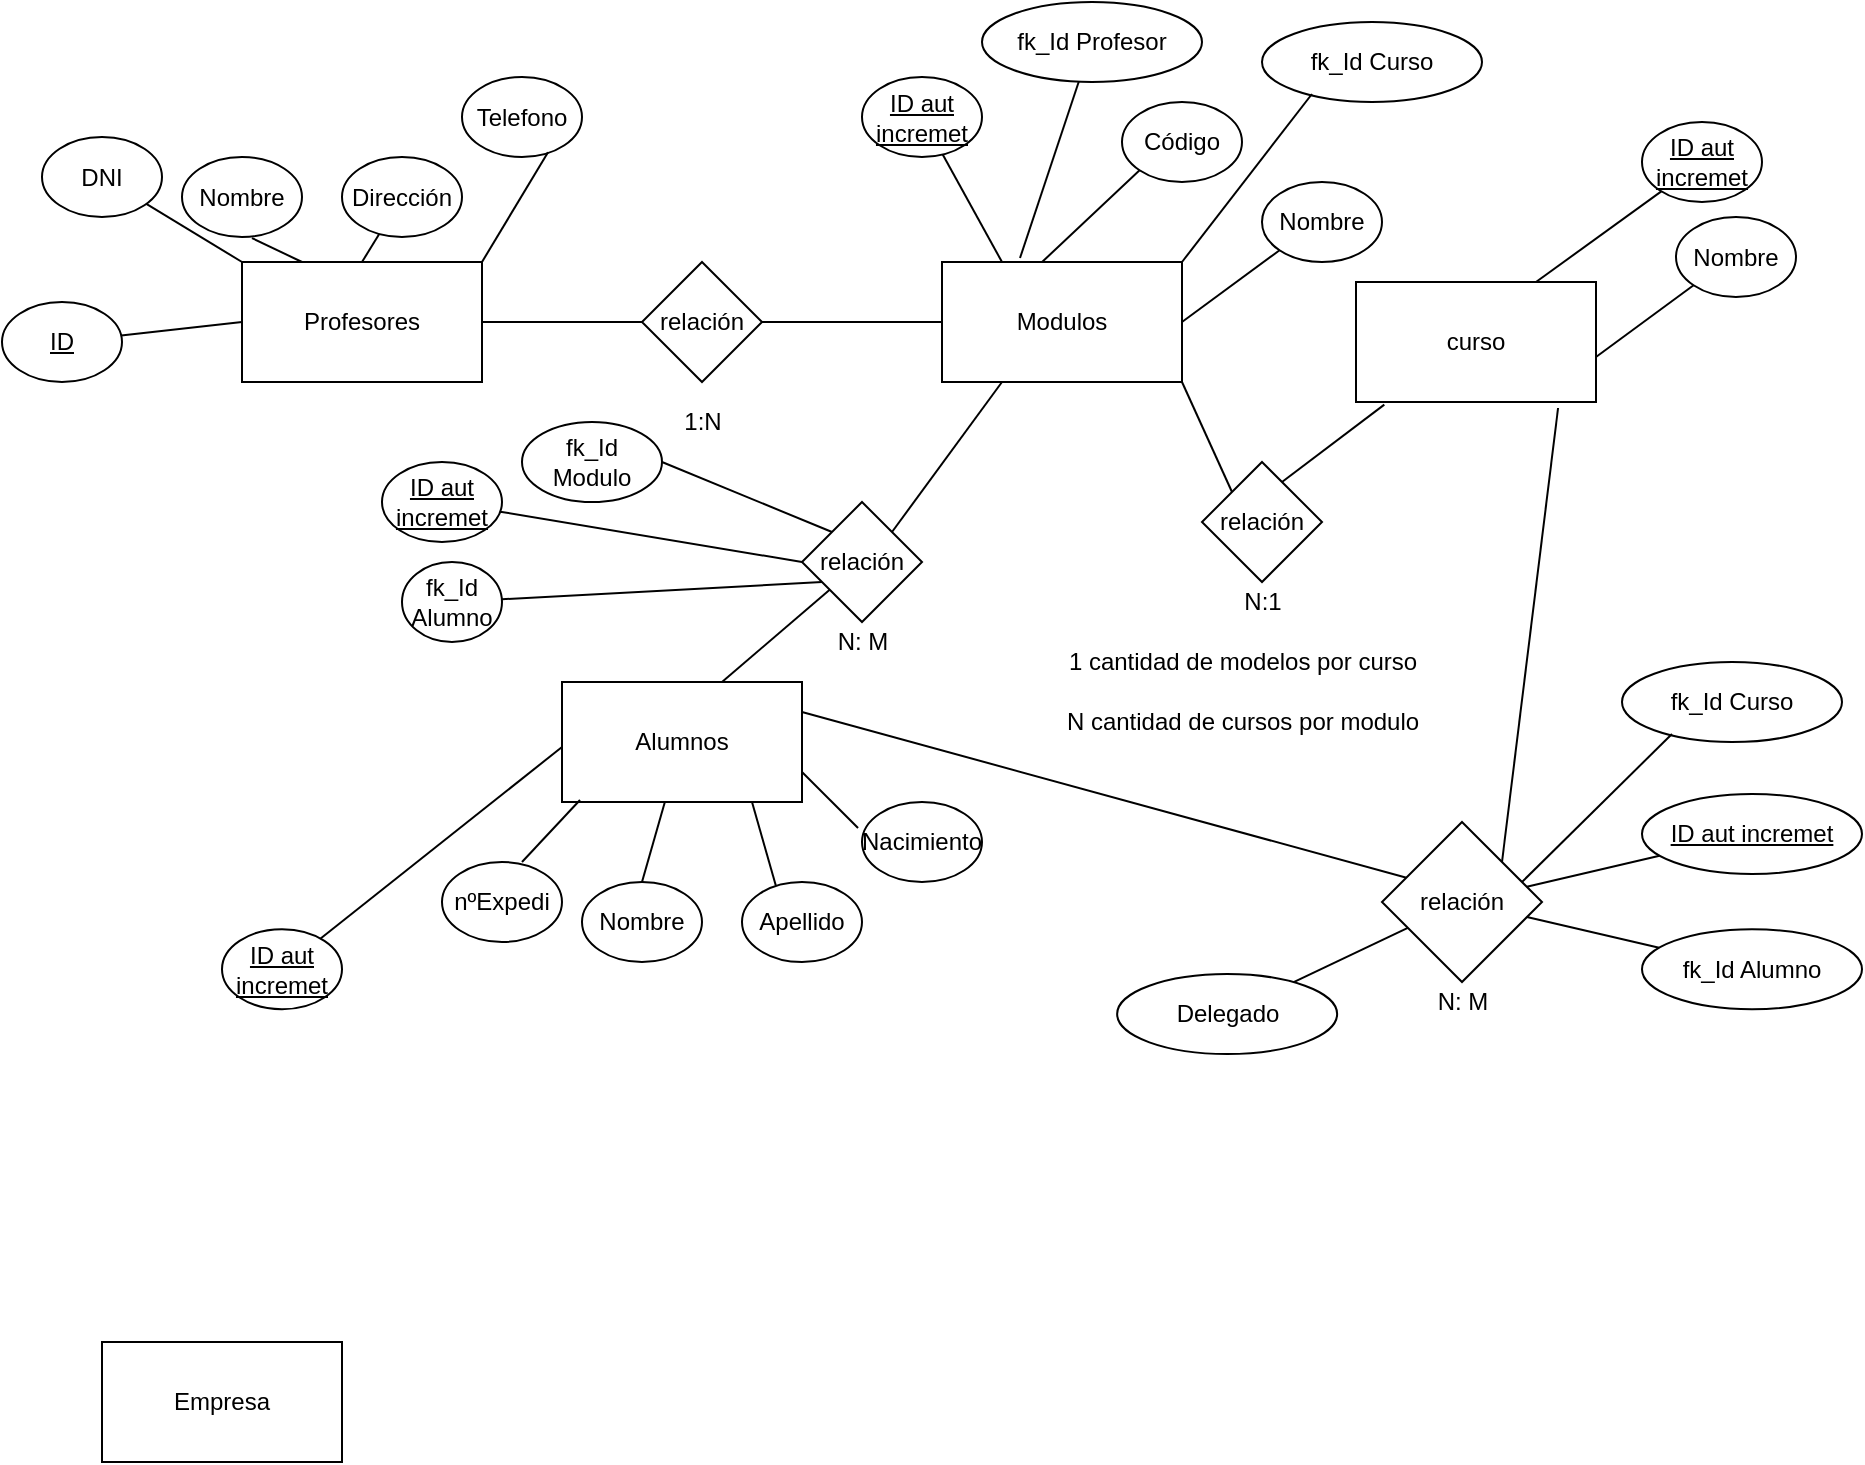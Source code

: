 <mxfile version="18.1.3" type="github">
  <diagram id="C5RBs43oDa-KdzZeNtuy" name="Page-1">
    <mxGraphModel dx="705" dy="648" grid="1" gridSize="10" guides="1" tooltips="1" connect="1" arrows="1" fold="1" page="1" pageScale="1" pageWidth="827" pageHeight="1169" math="0" shadow="0">
      <root>
        <mxCell id="WIyWlLk6GJQsqaUBKTNV-0" />
        <mxCell id="WIyWlLk6GJQsqaUBKTNV-1" parent="WIyWlLk6GJQsqaUBKTNV-0" />
        <mxCell id="4g9OxyxRS3rQaFX1m6lN-0" value="Profesores" style="rounded=0;whiteSpace=wrap;html=1;" parent="WIyWlLk6GJQsqaUBKTNV-1" vertex="1">
          <mxGeometry x="150" y="130" width="120" height="60" as="geometry" />
        </mxCell>
        <mxCell id="4g9OxyxRS3rQaFX1m6lN-1" value="Modulos" style="rounded=0;whiteSpace=wrap;html=1;" parent="WIyWlLk6GJQsqaUBKTNV-1" vertex="1">
          <mxGeometry x="500" y="130" width="120" height="60" as="geometry" />
        </mxCell>
        <mxCell id="4g9OxyxRS3rQaFX1m6lN-2" value="Alumnos" style="rounded=0;whiteSpace=wrap;html=1;" parent="WIyWlLk6GJQsqaUBKTNV-1" vertex="1">
          <mxGeometry x="310" y="340" width="120" height="60" as="geometry" />
        </mxCell>
        <mxCell id="4g9OxyxRS3rQaFX1m6lN-3" value="relación" style="rhombus;whiteSpace=wrap;html=1;" parent="WIyWlLk6GJQsqaUBKTNV-1" vertex="1">
          <mxGeometry x="350" y="130" width="60" height="60" as="geometry" />
        </mxCell>
        <mxCell id="4g9OxyxRS3rQaFX1m6lN-5" value="" style="endArrow=none;html=1;rounded=0;exitX=1;exitY=0.5;exitDx=0;exitDy=0;entryX=0;entryY=0.5;entryDx=0;entryDy=0;" parent="WIyWlLk6GJQsqaUBKTNV-1" source="4g9OxyxRS3rQaFX1m6lN-0" target="4g9OxyxRS3rQaFX1m6lN-3" edge="1">
          <mxGeometry width="50" height="50" relative="1" as="geometry">
            <mxPoint x="270" y="220" as="sourcePoint" />
            <mxPoint x="440" y="290" as="targetPoint" />
          </mxGeometry>
        </mxCell>
        <mxCell id="4g9OxyxRS3rQaFX1m6lN-6" value="" style="endArrow=none;html=1;rounded=0;exitX=1;exitY=0.5;exitDx=0;exitDy=0;entryX=0;entryY=0.5;entryDx=0;entryDy=0;" parent="WIyWlLk6GJQsqaUBKTNV-1" source="4g9OxyxRS3rQaFX1m6lN-3" target="4g9OxyxRS3rQaFX1m6lN-1" edge="1">
          <mxGeometry width="50" height="50" relative="1" as="geometry">
            <mxPoint x="414" y="159.5" as="sourcePoint" />
            <mxPoint x="494" y="159.5" as="targetPoint" />
          </mxGeometry>
        </mxCell>
        <mxCell id="4g9OxyxRS3rQaFX1m6lN-7" value="relación" style="rhombus;whiteSpace=wrap;html=1;" parent="WIyWlLk6GJQsqaUBKTNV-1" vertex="1">
          <mxGeometry x="430" y="250" width="60" height="60" as="geometry" />
        </mxCell>
        <mxCell id="4g9OxyxRS3rQaFX1m6lN-8" value="" style="endArrow=none;html=1;rounded=0;" parent="WIyWlLk6GJQsqaUBKTNV-1" target="4g9OxyxRS3rQaFX1m6lN-7" edge="1">
          <mxGeometry width="50" height="50" relative="1" as="geometry">
            <mxPoint x="390" y="340" as="sourcePoint" />
            <mxPoint x="440" y="290" as="targetPoint" />
          </mxGeometry>
        </mxCell>
        <mxCell id="4g9OxyxRS3rQaFX1m6lN-9" value="" style="endArrow=none;html=1;rounded=0;entryX=0.25;entryY=1;entryDx=0;entryDy=0;exitX=1;exitY=0;exitDx=0;exitDy=0;" parent="WIyWlLk6GJQsqaUBKTNV-1" source="4g9OxyxRS3rQaFX1m6lN-7" target="4g9OxyxRS3rQaFX1m6lN-1" edge="1">
          <mxGeometry width="50" height="50" relative="1" as="geometry">
            <mxPoint x="490" y="260" as="sourcePoint" />
            <mxPoint x="540" y="210" as="targetPoint" />
          </mxGeometry>
        </mxCell>
        <mxCell id="4g9OxyxRS3rQaFX1m6lN-10" value="nºExpedi" style="ellipse;whiteSpace=wrap;html=1;" parent="WIyWlLk6GJQsqaUBKTNV-1" vertex="1">
          <mxGeometry x="250" y="430" width="60" height="40" as="geometry" />
        </mxCell>
        <mxCell id="4g9OxyxRS3rQaFX1m6lN-11" value="Nombre" style="ellipse;whiteSpace=wrap;html=1;" parent="WIyWlLk6GJQsqaUBKTNV-1" vertex="1">
          <mxGeometry x="320" y="440" width="60" height="40" as="geometry" />
        </mxCell>
        <mxCell id="4g9OxyxRS3rQaFX1m6lN-12" value="Apellido" style="ellipse;whiteSpace=wrap;html=1;" parent="WIyWlLk6GJQsqaUBKTNV-1" vertex="1">
          <mxGeometry x="400" y="440" width="60" height="40" as="geometry" />
        </mxCell>
        <mxCell id="4g9OxyxRS3rQaFX1m6lN-13" value="Nacimiento" style="ellipse;whiteSpace=wrap;html=1;" parent="WIyWlLk6GJQsqaUBKTNV-1" vertex="1">
          <mxGeometry x="460" y="400" width="60" height="40" as="geometry" />
        </mxCell>
        <mxCell id="4g9OxyxRS3rQaFX1m6lN-14" value="" style="endArrow=none;html=1;rounded=0;entryX=0.075;entryY=0.983;entryDx=0;entryDy=0;entryPerimeter=0;" parent="WIyWlLk6GJQsqaUBKTNV-1" target="4g9OxyxRS3rQaFX1m6lN-2" edge="1">
          <mxGeometry width="50" height="50" relative="1" as="geometry">
            <mxPoint x="290" y="430" as="sourcePoint" />
            <mxPoint x="320" y="390" as="targetPoint" />
          </mxGeometry>
        </mxCell>
        <mxCell id="4g9OxyxRS3rQaFX1m6lN-15" value="" style="endArrow=none;html=1;rounded=0;exitX=0.5;exitY=0;exitDx=0;exitDy=0;" parent="WIyWlLk6GJQsqaUBKTNV-1" source="4g9OxyxRS3rQaFX1m6lN-11" target="4g9OxyxRS3rQaFX1m6lN-2" edge="1">
          <mxGeometry width="50" height="50" relative="1" as="geometry">
            <mxPoint x="300" y="440" as="sourcePoint" />
            <mxPoint x="330" y="400" as="targetPoint" />
          </mxGeometry>
        </mxCell>
        <mxCell id="4g9OxyxRS3rQaFX1m6lN-16" value="" style="endArrow=none;html=1;rounded=0;exitX=0.283;exitY=0.05;exitDx=0;exitDy=0;exitPerimeter=0;" parent="WIyWlLk6GJQsqaUBKTNV-1" source="4g9OxyxRS3rQaFX1m6lN-12" edge="1">
          <mxGeometry width="50" height="50" relative="1" as="geometry">
            <mxPoint x="355" y="450" as="sourcePoint" />
            <mxPoint x="405" y="400" as="targetPoint" />
          </mxGeometry>
        </mxCell>
        <mxCell id="4g9OxyxRS3rQaFX1m6lN-17" value="" style="endArrow=none;html=1;rounded=0;exitX=-0.033;exitY=0.325;exitDx=0;exitDy=0;exitPerimeter=0;entryX=1;entryY=0.75;entryDx=0;entryDy=0;" parent="WIyWlLk6GJQsqaUBKTNV-1" source="4g9OxyxRS3rQaFX1m6lN-13" target="4g9OxyxRS3rQaFX1m6lN-2" edge="1">
          <mxGeometry width="50" height="50" relative="1" as="geometry">
            <mxPoint x="426.98" y="452" as="sourcePoint" />
            <mxPoint x="415" y="410" as="targetPoint" />
          </mxGeometry>
        </mxCell>
        <mxCell id="4g9OxyxRS3rQaFX1m6lN-18" value="Nombre" style="ellipse;whiteSpace=wrap;html=1;" parent="WIyWlLk6GJQsqaUBKTNV-1" vertex="1">
          <mxGeometry x="660" y="90" width="60" height="40" as="geometry" />
        </mxCell>
        <mxCell id="4g9OxyxRS3rQaFX1m6lN-19" value="Código" style="ellipse;whiteSpace=wrap;html=1;" parent="WIyWlLk6GJQsqaUBKTNV-1" vertex="1">
          <mxGeometry x="590" y="50" width="60" height="40" as="geometry" />
        </mxCell>
        <mxCell id="4g9OxyxRS3rQaFX1m6lN-20" value="" style="endArrow=none;html=1;rounded=0;exitX=0;exitY=1;exitDx=0;exitDy=0;entryX=1;entryY=0.5;entryDx=0;entryDy=0;" parent="WIyWlLk6GJQsqaUBKTNV-1" source="4g9OxyxRS3rQaFX1m6lN-18" target="4g9OxyxRS3rQaFX1m6lN-1" edge="1">
          <mxGeometry width="50" height="50" relative="1" as="geometry">
            <mxPoint x="615" y="100" as="sourcePoint" />
            <mxPoint x="665" y="50" as="targetPoint" />
          </mxGeometry>
        </mxCell>
        <mxCell id="4g9OxyxRS3rQaFX1m6lN-21" value="" style="endArrow=none;html=1;rounded=0;exitX=0;exitY=1;exitDx=0;exitDy=0;entryX=0.417;entryY=0;entryDx=0;entryDy=0;entryPerimeter=0;" parent="WIyWlLk6GJQsqaUBKTNV-1" source="4g9OxyxRS3rQaFX1m6lN-19" target="4g9OxyxRS3rQaFX1m6lN-1" edge="1">
          <mxGeometry width="50" height="50" relative="1" as="geometry">
            <mxPoint x="526.98" y="77" as="sourcePoint" />
            <mxPoint x="530" y="10" as="targetPoint" />
          </mxGeometry>
        </mxCell>
        <mxCell id="4g9OxyxRS3rQaFX1m6lN-23" value="DNI" style="ellipse;whiteSpace=wrap;html=1;" parent="WIyWlLk6GJQsqaUBKTNV-1" vertex="1">
          <mxGeometry x="50" y="67.5" width="60" height="40" as="geometry" />
        </mxCell>
        <mxCell id="4g9OxyxRS3rQaFX1m6lN-24" value="Nombre" style="ellipse;whiteSpace=wrap;html=1;" parent="WIyWlLk6GJQsqaUBKTNV-1" vertex="1">
          <mxGeometry x="120" y="77.5" width="60" height="40" as="geometry" />
        </mxCell>
        <mxCell id="4g9OxyxRS3rQaFX1m6lN-25" value="Dirección" style="ellipse;whiteSpace=wrap;html=1;" parent="WIyWlLk6GJQsqaUBKTNV-1" vertex="1">
          <mxGeometry x="200" y="77.5" width="60" height="40" as="geometry" />
        </mxCell>
        <mxCell id="4g9OxyxRS3rQaFX1m6lN-26" value="Telefono" style="ellipse;whiteSpace=wrap;html=1;" parent="WIyWlLk6GJQsqaUBKTNV-1" vertex="1">
          <mxGeometry x="260" y="37.5" width="60" height="40" as="geometry" />
        </mxCell>
        <mxCell id="4g9OxyxRS3rQaFX1m6lN-27" value="" style="endArrow=none;html=1;rounded=0;entryX=0;entryY=0;entryDx=0;entryDy=0;" parent="WIyWlLk6GJQsqaUBKTNV-1" source="4g9OxyxRS3rQaFX1m6lN-23" target="4g9OxyxRS3rQaFX1m6lN-0" edge="1">
          <mxGeometry width="50" height="50" relative="1" as="geometry">
            <mxPoint x="80" y="110" as="sourcePoint" />
            <mxPoint x="119" y="36.48" as="targetPoint" />
          </mxGeometry>
        </mxCell>
        <mxCell id="4g9OxyxRS3rQaFX1m6lN-28" value="" style="endArrow=none;html=1;rounded=0;entryX=0.25;entryY=0;entryDx=0;entryDy=0;exitX=0.583;exitY=1.013;exitDx=0;exitDy=0;exitPerimeter=0;" parent="WIyWlLk6GJQsqaUBKTNV-1" source="4g9OxyxRS3rQaFX1m6lN-24" target="4g9OxyxRS3rQaFX1m6lN-0" edge="1">
          <mxGeometry width="50" height="50" relative="1" as="geometry">
            <mxPoint x="170" y="110" as="sourcePoint" />
            <mxPoint x="161.429" y="37.5" as="targetPoint" />
          </mxGeometry>
        </mxCell>
        <mxCell id="4g9OxyxRS3rQaFX1m6lN-29" value="" style="endArrow=none;html=1;rounded=0;entryX=0.5;entryY=0;entryDx=0;entryDy=0;" parent="WIyWlLk6GJQsqaUBKTNV-1" source="4g9OxyxRS3rQaFX1m6lN-25" target="4g9OxyxRS3rQaFX1m6lN-0" edge="1">
          <mxGeometry width="50" height="50" relative="1" as="geometry">
            <mxPoint x="155" y="87.5" as="sourcePoint" />
            <mxPoint x="205" y="37.5" as="targetPoint" />
          </mxGeometry>
        </mxCell>
        <mxCell id="4g9OxyxRS3rQaFX1m6lN-30" value="" style="endArrow=none;html=1;rounded=0;exitX=0.717;exitY=0.941;exitDx=0;exitDy=0;exitPerimeter=0;entryX=1;entryY=0;entryDx=0;entryDy=0;" parent="WIyWlLk6GJQsqaUBKTNV-1" source="4g9OxyxRS3rQaFX1m6lN-26" target="4g9OxyxRS3rQaFX1m6lN-0" edge="1">
          <mxGeometry width="50" height="50" relative="1" as="geometry">
            <mxPoint x="226.98" y="89.5" as="sourcePoint" />
            <mxPoint x="230" y="22.5" as="targetPoint" />
          </mxGeometry>
        </mxCell>
        <mxCell id="4g9OxyxRS3rQaFX1m6lN-33" value="&lt;u&gt;ID&lt;/u&gt;" style="ellipse;whiteSpace=wrap;html=1;" parent="WIyWlLk6GJQsqaUBKTNV-1" vertex="1">
          <mxGeometry x="30" y="150" width="60" height="40" as="geometry" />
        </mxCell>
        <mxCell id="4g9OxyxRS3rQaFX1m6lN-34" value="" style="endArrow=none;html=1;rounded=0;entryX=0;entryY=0.5;entryDx=0;entryDy=0;" parent="WIyWlLk6GJQsqaUBKTNV-1" source="4g9OxyxRS3rQaFX1m6lN-33" target="4g9OxyxRS3rQaFX1m6lN-0" edge="1">
          <mxGeometry width="50" height="50" relative="1" as="geometry">
            <mxPoint x="80" y="172.5" as="sourcePoint" />
            <mxPoint x="150" y="192.5" as="targetPoint" />
          </mxGeometry>
        </mxCell>
        <mxCell id="4g9OxyxRS3rQaFX1m6lN-36" value="curso" style="rounded=0;whiteSpace=wrap;html=1;" parent="WIyWlLk6GJQsqaUBKTNV-1" vertex="1">
          <mxGeometry x="707" y="140" width="120" height="60" as="geometry" />
        </mxCell>
        <mxCell id="4g9OxyxRS3rQaFX1m6lN-37" value="relación" style="rhombus;whiteSpace=wrap;html=1;" parent="WIyWlLk6GJQsqaUBKTNV-1" vertex="1">
          <mxGeometry x="630" y="230" width="60" height="60" as="geometry" />
        </mxCell>
        <mxCell id="4g9OxyxRS3rQaFX1m6lN-38" value="" style="endArrow=none;html=1;rounded=0;entryX=0;entryY=0;entryDx=0;entryDy=0;exitX=1;exitY=1;exitDx=0;exitDy=0;" parent="WIyWlLk6GJQsqaUBKTNV-1" source="4g9OxyxRS3rQaFX1m6lN-1" target="4g9OxyxRS3rQaFX1m6lN-37" edge="1">
          <mxGeometry width="50" height="50" relative="1" as="geometry">
            <mxPoint x="370" y="300" as="sourcePoint" />
            <mxPoint x="420" y="250" as="targetPoint" />
          </mxGeometry>
        </mxCell>
        <mxCell id="4g9OxyxRS3rQaFX1m6lN-39" value="" style="endArrow=none;html=1;rounded=0;exitX=0.118;exitY=1.022;exitDx=0;exitDy=0;exitPerimeter=0;" parent="WIyWlLk6GJQsqaUBKTNV-1" source="4g9OxyxRS3rQaFX1m6lN-36" edge="1">
          <mxGeometry width="50" height="50" relative="1" as="geometry">
            <mxPoint x="630" y="200" as="sourcePoint" />
            <mxPoint x="670" y="240" as="targetPoint" />
          </mxGeometry>
        </mxCell>
        <mxCell id="4g9OxyxRS3rQaFX1m6lN-40" value="&lt;u&gt;ID aut incremet&lt;/u&gt;" style="ellipse;whiteSpace=wrap;html=1;" parent="WIyWlLk6GJQsqaUBKTNV-1" vertex="1">
          <mxGeometry x="850" y="60" width="60" height="40" as="geometry" />
        </mxCell>
        <mxCell id="4g9OxyxRS3rQaFX1m6lN-41" value="" style="endArrow=none;html=1;rounded=0;entryX=0.75;entryY=0;entryDx=0;entryDy=0;" parent="WIyWlLk6GJQsqaUBKTNV-1" source="4g9OxyxRS3rQaFX1m6lN-40" target="4g9OxyxRS3rQaFX1m6lN-36" edge="1">
          <mxGeometry width="50" height="50" relative="1" as="geometry">
            <mxPoint x="810" y="262.5" as="sourcePoint" />
            <mxPoint x="880" y="250" as="targetPoint" />
          </mxGeometry>
        </mxCell>
        <mxCell id="4g9OxyxRS3rQaFX1m6lN-42" value="Nombre" style="ellipse;whiteSpace=wrap;html=1;" parent="WIyWlLk6GJQsqaUBKTNV-1" vertex="1">
          <mxGeometry x="867" y="107.5" width="60" height="40" as="geometry" />
        </mxCell>
        <mxCell id="4g9OxyxRS3rQaFX1m6lN-43" value="" style="endArrow=none;html=1;rounded=0;exitX=0;exitY=1;exitDx=0;exitDy=0;entryX=1;entryY=0.5;entryDx=0;entryDy=0;" parent="WIyWlLk6GJQsqaUBKTNV-1" source="4g9OxyxRS3rQaFX1m6lN-42" edge="1">
          <mxGeometry width="50" height="50" relative="1" as="geometry">
            <mxPoint x="822" y="117.5" as="sourcePoint" />
            <mxPoint x="827" y="177.5" as="targetPoint" />
          </mxGeometry>
        </mxCell>
        <mxCell id="4g9OxyxRS3rQaFX1m6lN-44" value="&lt;u&gt;ID aut incremet&lt;/u&gt;" style="ellipse;whiteSpace=wrap;html=1;" parent="WIyWlLk6GJQsqaUBKTNV-1" vertex="1">
          <mxGeometry x="460" y="37.5" width="60" height="40" as="geometry" />
        </mxCell>
        <mxCell id="4g9OxyxRS3rQaFX1m6lN-45" value="" style="endArrow=none;html=1;rounded=0;entryX=0.25;entryY=0;entryDx=0;entryDy=0;" parent="WIyWlLk6GJQsqaUBKTNV-1" source="4g9OxyxRS3rQaFX1m6lN-44" target="4g9OxyxRS3rQaFX1m6lN-1" edge="1">
          <mxGeometry width="50" height="50" relative="1" as="geometry">
            <mxPoint x="510" y="60" as="sourcePoint" />
            <mxPoint x="580" y="47.5" as="targetPoint" />
          </mxGeometry>
        </mxCell>
        <mxCell id="4g9OxyxRS3rQaFX1m6lN-46" value="&lt;u&gt;ID aut incremet&lt;/u&gt;" style="ellipse;whiteSpace=wrap;html=1;" parent="WIyWlLk6GJQsqaUBKTNV-1" vertex="1">
          <mxGeometry x="140" y="463.59" width="60" height="40" as="geometry" />
        </mxCell>
        <mxCell id="4g9OxyxRS3rQaFX1m6lN-47" value="" style="endArrow=none;html=1;rounded=0;entryX=0.25;entryY=0;entryDx=0;entryDy=0;" parent="WIyWlLk6GJQsqaUBKTNV-1" source="4g9OxyxRS3rQaFX1m6lN-46" edge="1">
          <mxGeometry width="50" height="50" relative="1" as="geometry">
            <mxPoint x="290" y="302.5" as="sourcePoint" />
            <mxPoint x="310" y="372.5" as="targetPoint" />
          </mxGeometry>
        </mxCell>
        <mxCell id="4g9OxyxRS3rQaFX1m6lN-48" value="N:1" style="text;html=1;align=center;verticalAlign=middle;resizable=0;points=[];autosize=1;strokeColor=none;fillColor=none;" parent="WIyWlLk6GJQsqaUBKTNV-1" vertex="1">
          <mxGeometry x="645" y="290" width="30" height="20" as="geometry" />
        </mxCell>
        <mxCell id="4g9OxyxRS3rQaFX1m6lN-49" value="1 cantidad de modelos por curso" style="text;html=1;align=center;verticalAlign=middle;resizable=0;points=[];autosize=1;strokeColor=none;fillColor=none;" parent="WIyWlLk6GJQsqaUBKTNV-1" vertex="1">
          <mxGeometry x="555" y="320" width="190" height="20" as="geometry" />
        </mxCell>
        <mxCell id="4g9OxyxRS3rQaFX1m6lN-51" value="N cantidad de cursos por modulo" style="text;html=1;align=center;verticalAlign=middle;resizable=0;points=[];autosize=1;strokeColor=none;fillColor=none;" parent="WIyWlLk6GJQsqaUBKTNV-1" vertex="1">
          <mxGeometry x="555" y="350" width="190" height="20" as="geometry" />
        </mxCell>
        <mxCell id="4g9OxyxRS3rQaFX1m6lN-52" value="" style="endArrow=none;html=1;rounded=0;exitX=1;exitY=0.25;exitDx=0;exitDy=0;" parent="WIyWlLk6GJQsqaUBKTNV-1" source="4g9OxyxRS3rQaFX1m6lN-2" edge="1">
          <mxGeometry width="50" height="50" relative="1" as="geometry">
            <mxPoint x="490" y="330" as="sourcePoint" />
            <mxPoint x="740" y="440" as="targetPoint" />
          </mxGeometry>
        </mxCell>
        <mxCell id="4g9OxyxRS3rQaFX1m6lN-53" value="relación" style="rhombus;whiteSpace=wrap;html=1;" parent="WIyWlLk6GJQsqaUBKTNV-1" vertex="1">
          <mxGeometry x="720" y="410" width="80" height="80" as="geometry" />
        </mxCell>
        <mxCell id="4g9OxyxRS3rQaFX1m6lN-54" value="" style="endArrow=none;html=1;rounded=0;entryX=0.842;entryY=1.05;entryDx=0;entryDy=0;entryPerimeter=0;exitX=1;exitY=0;exitDx=0;exitDy=0;" parent="WIyWlLk6GJQsqaUBKTNV-1" source="4g9OxyxRS3rQaFX1m6lN-53" target="4g9OxyxRS3rQaFX1m6lN-36" edge="1">
          <mxGeometry width="50" height="50" relative="1" as="geometry">
            <mxPoint x="490" y="330" as="sourcePoint" />
            <mxPoint x="540" y="280" as="targetPoint" />
          </mxGeometry>
        </mxCell>
        <mxCell id="4g9OxyxRS3rQaFX1m6lN-55" value="N: M" style="text;html=1;align=center;verticalAlign=middle;resizable=0;points=[];autosize=1;strokeColor=none;fillColor=none;" parent="WIyWlLk6GJQsqaUBKTNV-1" vertex="1">
          <mxGeometry x="740" y="490" width="40" height="20" as="geometry" />
        </mxCell>
        <mxCell id="4g9OxyxRS3rQaFX1m6lN-56" value="N: M" style="text;html=1;align=center;verticalAlign=middle;resizable=0;points=[];autosize=1;strokeColor=none;fillColor=none;" parent="WIyWlLk6GJQsqaUBKTNV-1" vertex="1">
          <mxGeometry x="440" y="310" width="40" height="20" as="geometry" />
        </mxCell>
        <mxCell id="4g9OxyxRS3rQaFX1m6lN-57" value="1:N" style="text;html=1;align=center;verticalAlign=middle;resizable=0;points=[];autosize=1;strokeColor=none;fillColor=none;" parent="WIyWlLk6GJQsqaUBKTNV-1" vertex="1">
          <mxGeometry x="365" y="200" width="30" height="20" as="geometry" />
        </mxCell>
        <mxCell id="4g9OxyxRS3rQaFX1m6lN-58" value="fk_Id Profesor" style="ellipse;whiteSpace=wrap;html=1;" parent="WIyWlLk6GJQsqaUBKTNV-1" vertex="1">
          <mxGeometry x="520" width="110" height="40" as="geometry" />
        </mxCell>
        <mxCell id="4g9OxyxRS3rQaFX1m6lN-59" value="" style="endArrow=none;html=1;rounded=0;exitX=0.325;exitY=-0.033;exitDx=0;exitDy=0;exitPerimeter=0;" parent="WIyWlLk6GJQsqaUBKTNV-1" source="4g9OxyxRS3rQaFX1m6lN-1" target="4g9OxyxRS3rQaFX1m6lN-58" edge="1">
          <mxGeometry width="50" height="50" relative="1" as="geometry">
            <mxPoint x="490" y="330" as="sourcePoint" />
            <mxPoint x="540" y="280" as="targetPoint" />
          </mxGeometry>
        </mxCell>
        <mxCell id="4g9OxyxRS3rQaFX1m6lN-60" value="fk_Id Curso" style="ellipse;whiteSpace=wrap;html=1;" parent="WIyWlLk6GJQsqaUBKTNV-1" vertex="1">
          <mxGeometry x="660" y="10" width="110" height="40" as="geometry" />
        </mxCell>
        <mxCell id="4g9OxyxRS3rQaFX1m6lN-61" value="" style="endArrow=none;html=1;rounded=0;entryX=0.227;entryY=0.9;entryDx=0;entryDy=0;entryPerimeter=0;exitX=1;exitY=0;exitDx=0;exitDy=0;" parent="WIyWlLk6GJQsqaUBKTNV-1" source="4g9OxyxRS3rQaFX1m6lN-1" target="4g9OxyxRS3rQaFX1m6lN-60" edge="1">
          <mxGeometry width="50" height="50" relative="1" as="geometry">
            <mxPoint x="490" y="330" as="sourcePoint" />
            <mxPoint x="540" y="280" as="targetPoint" />
          </mxGeometry>
        </mxCell>
        <mxCell id="4g9OxyxRS3rQaFX1m6lN-62" value="&lt;u&gt;ID aut incremet&lt;/u&gt;" style="ellipse;whiteSpace=wrap;html=1;" parent="WIyWlLk6GJQsqaUBKTNV-1" vertex="1">
          <mxGeometry x="850" y="395.99" width="110" height="40" as="geometry" />
        </mxCell>
        <mxCell id="4g9OxyxRS3rQaFX1m6lN-63" value="" style="endArrow=none;html=1;rounded=0;" parent="WIyWlLk6GJQsqaUBKTNV-1" source="4g9OxyxRS3rQaFX1m6lN-53" target="4g9OxyxRS3rQaFX1m6lN-62" edge="1">
          <mxGeometry width="50" height="50" relative="1" as="geometry">
            <mxPoint x="869" y="524.01" as="sourcePoint" />
            <mxPoint x="870" y="675.99" as="targetPoint" />
          </mxGeometry>
        </mxCell>
        <mxCell id="4g9OxyxRS3rQaFX1m6lN-64" value="fk_Id Alumno" style="ellipse;whiteSpace=wrap;html=1;" parent="WIyWlLk6GJQsqaUBKTNV-1" vertex="1">
          <mxGeometry x="850" y="463.59" width="110" height="40" as="geometry" />
        </mxCell>
        <mxCell id="4g9OxyxRS3rQaFX1m6lN-65" value="" style="endArrow=none;html=1;rounded=0;" parent="WIyWlLk6GJQsqaUBKTNV-1" source="4g9OxyxRS3rQaFX1m6lN-53" target="4g9OxyxRS3rQaFX1m6lN-64" edge="1">
          <mxGeometry width="50" height="50" relative="1" as="geometry">
            <mxPoint x="792.4" y="510.0" as="sourcePoint" />
            <mxPoint x="870" y="743.59" as="targetPoint" />
          </mxGeometry>
        </mxCell>
        <mxCell id="4g9OxyxRS3rQaFX1m6lN-66" value="fk_Id Curso" style="ellipse;whiteSpace=wrap;html=1;" parent="WIyWlLk6GJQsqaUBKTNV-1" vertex="1">
          <mxGeometry x="840" y="330" width="110" height="40" as="geometry" />
        </mxCell>
        <mxCell id="4g9OxyxRS3rQaFX1m6lN-67" value="" style="endArrow=none;html=1;rounded=0;entryX=0.227;entryY=0.9;entryDx=0;entryDy=0;entryPerimeter=0;" parent="WIyWlLk6GJQsqaUBKTNV-1" target="4g9OxyxRS3rQaFX1m6lN-66" edge="1">
          <mxGeometry width="50" height="50" relative="1" as="geometry">
            <mxPoint x="790" y="440" as="sourcePoint" />
            <mxPoint x="720" y="600" as="targetPoint" />
          </mxGeometry>
        </mxCell>
        <mxCell id="4g9OxyxRS3rQaFX1m6lN-68" value="&lt;u&gt;ID aut incremet&lt;/u&gt;" style="ellipse;whiteSpace=wrap;html=1;" parent="WIyWlLk6GJQsqaUBKTNV-1" vertex="1">
          <mxGeometry x="220" y="230" width="60" height="40" as="geometry" />
        </mxCell>
        <mxCell id="4g9OxyxRS3rQaFX1m6lN-69" value="" style="endArrow=none;html=1;rounded=0;exitX=0;exitY=0.5;exitDx=0;exitDy=0;" parent="WIyWlLk6GJQsqaUBKTNV-1" source="4g9OxyxRS3rQaFX1m6lN-7" target="4g9OxyxRS3rQaFX1m6lN-68" edge="1">
          <mxGeometry width="50" height="50" relative="1" as="geometry">
            <mxPoint x="52.4" y="334.8" as="sourcePoint" />
            <mxPoint x="130" y="568.39" as="targetPoint" />
          </mxGeometry>
        </mxCell>
        <mxCell id="4g9OxyxRS3rQaFX1m6lN-70" value="fk_Id Alumno" style="ellipse;whiteSpace=wrap;html=1;" parent="WIyWlLk6GJQsqaUBKTNV-1" vertex="1">
          <mxGeometry x="230" y="280" width="50" height="40" as="geometry" />
        </mxCell>
        <mxCell id="4g9OxyxRS3rQaFX1m6lN-71" value="" style="endArrow=none;html=1;rounded=0;" parent="WIyWlLk6GJQsqaUBKTNV-1" target="4g9OxyxRS3rQaFX1m6lN-70" edge="1">
          <mxGeometry width="50" height="50" relative="1" as="geometry">
            <mxPoint x="440" y="290" as="sourcePoint" />
            <mxPoint x="130" y="635.99" as="targetPoint" />
          </mxGeometry>
        </mxCell>
        <mxCell id="4g9OxyxRS3rQaFX1m6lN-72" value="fk_Id Modulo" style="ellipse;whiteSpace=wrap;html=1;" parent="WIyWlLk6GJQsqaUBKTNV-1" vertex="1">
          <mxGeometry x="290" y="210" width="70" height="40" as="geometry" />
        </mxCell>
        <mxCell id="4g9OxyxRS3rQaFX1m6lN-73" value="" style="endArrow=none;html=1;rounded=0;entryX=1;entryY=0.5;entryDx=0;entryDy=0;exitX=0;exitY=0;exitDx=0;exitDy=0;" parent="WIyWlLk6GJQsqaUBKTNV-1" source="4g9OxyxRS3rQaFX1m6lN-7" target="4g9OxyxRS3rQaFX1m6lN-72" edge="1">
          <mxGeometry width="50" height="50" relative="1" as="geometry">
            <mxPoint x="50" y="332.4" as="sourcePoint" />
            <mxPoint x="-20" y="492.4" as="targetPoint" />
          </mxGeometry>
        </mxCell>
        <mxCell id="4g9OxyxRS3rQaFX1m6lN-74" style="edgeStyle=none;rounded=0;orthogonalLoop=1;jettySize=auto;html=1;exitX=0;exitY=0.5;exitDx=0;exitDy=0;" parent="WIyWlLk6GJQsqaUBKTNV-1" source="4g9OxyxRS3rQaFX1m6lN-68" target="4g9OxyxRS3rQaFX1m6lN-68" edge="1">
          <mxGeometry relative="1" as="geometry" />
        </mxCell>
        <mxCell id="4g9OxyxRS3rQaFX1m6lN-75" value="Delegado" style="ellipse;whiteSpace=wrap;html=1;" parent="WIyWlLk6GJQsqaUBKTNV-1" vertex="1">
          <mxGeometry x="587.57" y="486.02" width="110" height="40" as="geometry" />
        </mxCell>
        <mxCell id="4g9OxyxRS3rQaFX1m6lN-76" value="" style="endArrow=none;html=1;rounded=0;" parent="WIyWlLk6GJQsqaUBKTNV-1" source="4g9OxyxRS3rQaFX1m6lN-53" target="4g9OxyxRS3rQaFX1m6lN-75" edge="1">
          <mxGeometry width="50" height="50" relative="1" as="geometry">
            <mxPoint x="529.996" y="480.004" as="sourcePoint" />
            <mxPoint x="607.57" y="766.02" as="targetPoint" />
          </mxGeometry>
        </mxCell>
        <mxCell id="wQko4P68A_SNIIUmxRi2-0" value="Empresa" style="rounded=0;whiteSpace=wrap;html=1;" vertex="1" parent="WIyWlLk6GJQsqaUBKTNV-1">
          <mxGeometry x="80" y="670" width="120" height="60" as="geometry" />
        </mxCell>
      </root>
    </mxGraphModel>
  </diagram>
</mxfile>
